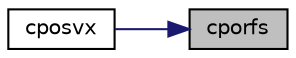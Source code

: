 digraph "cporfs"
{
 // LATEX_PDF_SIZE
  edge [fontname="Helvetica",fontsize="10",labelfontname="Helvetica",labelfontsize="10"];
  node [fontname="Helvetica",fontsize="10",shape=record];
  rankdir="RL";
  Node1 [label="cporfs",height=0.2,width=0.4,color="black", fillcolor="grey75", style="filled", fontcolor="black",tooltip="CPORFS"];
  Node1 -> Node2 [dir="back",color="midnightblue",fontsize="10",style="solid",fontname="Helvetica"];
  Node2 [label="cposvx",height=0.2,width=0.4,color="black", fillcolor="white", style="filled",URL="$cposvx_8f.html#a9743510437973e846efd4fe6a0a4b704",tooltip="CPOSVX computes the solution to system of linear equations A * X = B for PO matrices"];
}
